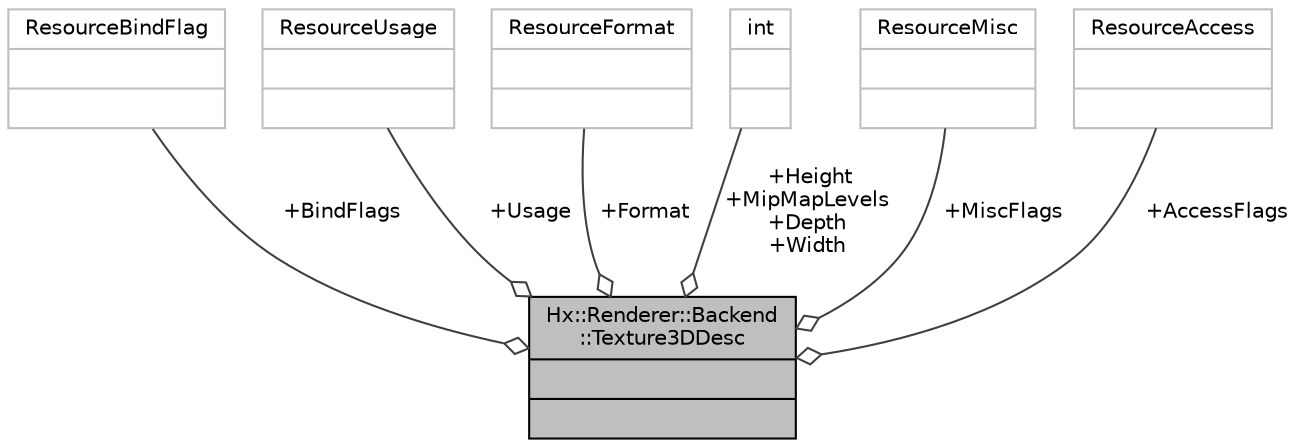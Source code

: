digraph "Hx::Renderer::Backend::Texture3DDesc"
{
  edge [fontname="Helvetica",fontsize="10",labelfontname="Helvetica",labelfontsize="10"];
  node [fontname="Helvetica",fontsize="10",shape=record];
  Node1 [label="{Hx::Renderer::Backend\l::Texture3DDesc\n||}",height=0.2,width=0.4,color="black", fillcolor="grey75", style="filled", fontcolor="black"];
  Node2 -> Node1 [color="grey25",fontsize="10",style="solid",label=" +BindFlags" ,arrowhead="odiamond",fontname="Helvetica"];
  Node2 [label="{ResourceBindFlag\n||}",height=0.2,width=0.4,color="grey75", fillcolor="white", style="filled"];
  Node3 -> Node1 [color="grey25",fontsize="10",style="solid",label=" +Usage" ,arrowhead="odiamond",fontname="Helvetica"];
  Node3 [label="{ResourceUsage\n||}",height=0.2,width=0.4,color="grey75", fillcolor="white", style="filled"];
  Node4 -> Node1 [color="grey25",fontsize="10",style="solid",label=" +Format" ,arrowhead="odiamond",fontname="Helvetica"];
  Node4 [label="{ResourceFormat\n||}",height=0.2,width=0.4,color="grey75", fillcolor="white", style="filled"];
  Node5 -> Node1 [color="grey25",fontsize="10",style="solid",label=" +Height\n+MipMapLevels\n+Depth\n+Width" ,arrowhead="odiamond",fontname="Helvetica"];
  Node5 [label="{int\n||}",height=0.2,width=0.4,color="grey75", fillcolor="white", style="filled"];
  Node6 -> Node1 [color="grey25",fontsize="10",style="solid",label=" +MiscFlags" ,arrowhead="odiamond",fontname="Helvetica"];
  Node6 [label="{ResourceMisc\n||}",height=0.2,width=0.4,color="grey75", fillcolor="white", style="filled"];
  Node7 -> Node1 [color="grey25",fontsize="10",style="solid",label=" +AccessFlags" ,arrowhead="odiamond",fontname="Helvetica"];
  Node7 [label="{ResourceAccess\n||}",height=0.2,width=0.4,color="grey75", fillcolor="white", style="filled"];
}
